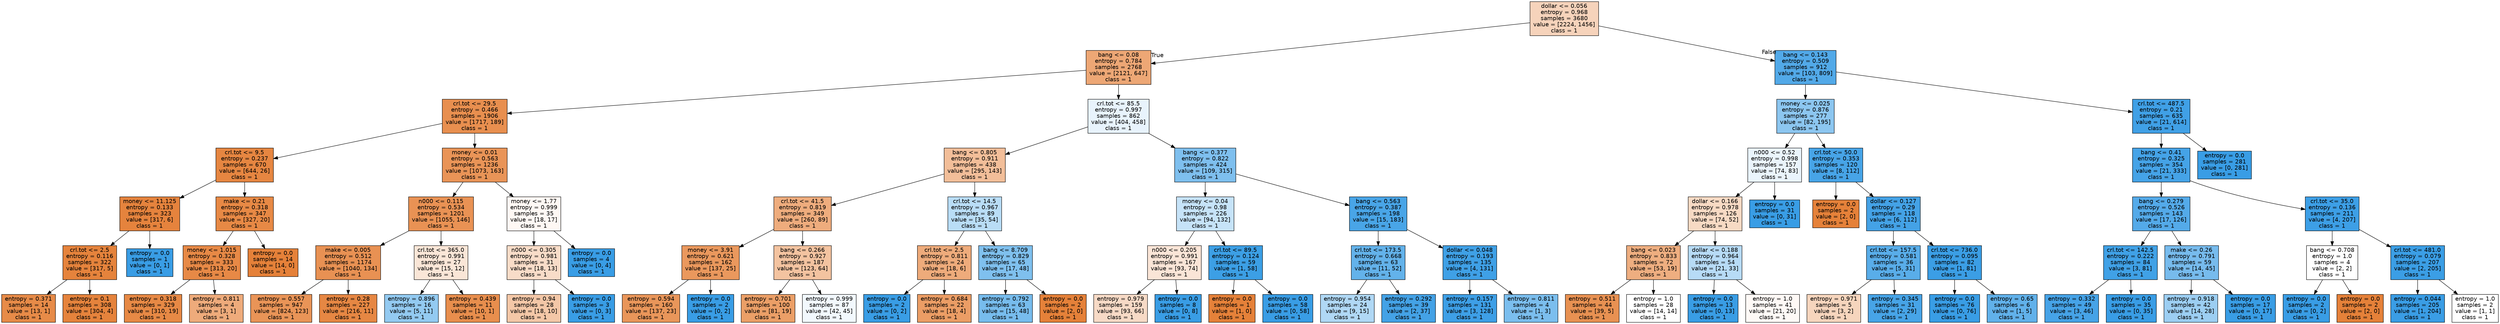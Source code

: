 digraph Tree {
node [shape=box, style="filled", color="black", fontname="helvetica"] ;
edge [fontname="helvetica"] ;
0 [label="dollar <= 0.056\nentropy = 0.968\nsamples = 3680\nvalue = [2224, 1456]\nclass = 1", fillcolor="#f6d3bb"] ;
1 [label="bang <= 0.08\nentropy = 0.784\nsamples = 2768\nvalue = [2121, 647]\nclass = 1", fillcolor="#eda775"] ;
0 -> 1 [labeldistance=2.5, labelangle=45, headlabel="True"] ;
2 [label="crl.tot <= 29.5\nentropy = 0.466\nsamples = 1906\nvalue = [1717, 189]\nclass = 1", fillcolor="#e88f4f"] ;
1 -> 2 ;
3 [label="crl.tot <= 9.5\nentropy = 0.237\nsamples = 670\nvalue = [644, 26]\nclass = 1", fillcolor="#e68641"] ;
2 -> 3 ;
4 [label="money <= 11.125\nentropy = 0.133\nsamples = 323\nvalue = [317, 6]\nclass = 1", fillcolor="#e5833d"] ;
3 -> 4 ;
5 [label="crl.tot <= 2.5\nentropy = 0.116\nsamples = 322\nvalue = [317, 5]\nclass = 1", fillcolor="#e5833c"] ;
4 -> 5 ;
6 [label="entropy = 0.371\nsamples = 14\nvalue = [13, 1]\nclass = 1", fillcolor="#e78b48"] ;
5 -> 6 ;
7 [label="entropy = 0.1\nsamples = 308\nvalue = [304, 4]\nclass = 1", fillcolor="#e5833c"] ;
5 -> 7 ;
8 [label="entropy = 0.0\nsamples = 1\nvalue = [0, 1]\nclass = 1", fillcolor="#399de5"] ;
4 -> 8 ;
9 [label="make <= 0.21\nentropy = 0.318\nsamples = 347\nvalue = [327, 20]\nclass = 1", fillcolor="#e78945"] ;
3 -> 9 ;
10 [label="money <= 1.015\nentropy = 0.328\nsamples = 333\nvalue = [313, 20]\nclass = 1", fillcolor="#e78946"] ;
9 -> 10 ;
11 [label="entropy = 0.318\nsamples = 329\nvalue = [310, 19]\nclass = 1", fillcolor="#e78945"] ;
10 -> 11 ;
12 [label="entropy = 0.811\nsamples = 4\nvalue = [3, 1]\nclass = 1", fillcolor="#eeab7b"] ;
10 -> 12 ;
13 [label="entropy = 0.0\nsamples = 14\nvalue = [14, 0]\nclass = 1", fillcolor="#e58139"] ;
9 -> 13 ;
14 [label="money <= 0.01\nentropy = 0.563\nsamples = 1236\nvalue = [1073, 163]\nclass = 1", fillcolor="#e99457"] ;
2 -> 14 ;
15 [label="n000 <= 0.115\nentropy = 0.534\nsamples = 1201\nvalue = [1055, 146]\nclass = 1", fillcolor="#e99254"] ;
14 -> 15 ;
16 [label="make <= 0.005\nentropy = 0.512\nsamples = 1174\nvalue = [1040, 134]\nclass = 1", fillcolor="#e89153"] ;
15 -> 16 ;
17 [label="entropy = 0.557\nsamples = 947\nvalue = [824, 123]\nclass = 1", fillcolor="#e99457"] ;
16 -> 17 ;
18 [label="entropy = 0.28\nsamples = 227\nvalue = [216, 11]\nclass = 1", fillcolor="#e68743"] ;
16 -> 18 ;
19 [label="crl.tot <= 365.0\nentropy = 0.991\nsamples = 27\nvalue = [15, 12]\nclass = 1", fillcolor="#fae6d7"] ;
15 -> 19 ;
20 [label="entropy = 0.896\nsamples = 16\nvalue = [5, 11]\nclass = 1", fillcolor="#93caf1"] ;
19 -> 20 ;
21 [label="entropy = 0.439\nsamples = 11\nvalue = [10, 1]\nclass = 1", fillcolor="#e88e4d"] ;
19 -> 21 ;
22 [label="money <= 1.77\nentropy = 0.999\nsamples = 35\nvalue = [18, 17]\nclass = 1", fillcolor="#fef8f4"] ;
14 -> 22 ;
23 [label="n000 <= 0.305\nentropy = 0.981\nsamples = 31\nvalue = [18, 13]\nclass = 1", fillcolor="#f8dcc8"] ;
22 -> 23 ;
24 [label="entropy = 0.94\nsamples = 28\nvalue = [18, 10]\nclass = 1", fillcolor="#f3c7a7"] ;
23 -> 24 ;
25 [label="entropy = 0.0\nsamples = 3\nvalue = [0, 3]\nclass = 1", fillcolor="#399de5"] ;
23 -> 25 ;
26 [label="entropy = 0.0\nsamples = 4\nvalue = [0, 4]\nclass = 1", fillcolor="#399de5"] ;
22 -> 26 ;
27 [label="crl.tot <= 85.5\nentropy = 0.997\nsamples = 862\nvalue = [404, 458]\nclass = 1", fillcolor="#e8f3fc"] ;
1 -> 27 ;
28 [label="bang <= 0.805\nentropy = 0.911\nsamples = 438\nvalue = [295, 143]\nclass = 1", fillcolor="#f2be99"] ;
27 -> 28 ;
29 [label="crl.tot <= 41.5\nentropy = 0.819\nsamples = 349\nvalue = [260, 89]\nclass = 1", fillcolor="#eeac7d"] ;
28 -> 29 ;
30 [label="money <= 3.91\nentropy = 0.621\nsamples = 162\nvalue = [137, 25]\nclass = 1", fillcolor="#ea985d"] ;
29 -> 30 ;
31 [label="entropy = 0.594\nsamples = 160\nvalue = [137, 23]\nclass = 1", fillcolor="#e9965a"] ;
30 -> 31 ;
32 [label="entropy = 0.0\nsamples = 2\nvalue = [0, 2]\nclass = 1", fillcolor="#399de5"] ;
30 -> 32 ;
33 [label="bang <= 0.266\nentropy = 0.927\nsamples = 187\nvalue = [123, 64]\nclass = 1", fillcolor="#f3c3a0"] ;
29 -> 33 ;
34 [label="entropy = 0.701\nsamples = 100\nvalue = [81, 19]\nclass = 1", fillcolor="#eb9f67"] ;
33 -> 34 ;
35 [label="entropy = 0.999\nsamples = 87\nvalue = [42, 45]\nclass = 1", fillcolor="#f2f8fd"] ;
33 -> 35 ;
36 [label="crl.tot <= 14.5\nentropy = 0.967\nsamples = 89\nvalue = [35, 54]\nclass = 1", fillcolor="#b9ddf6"] ;
28 -> 36 ;
37 [label="crl.tot <= 2.5\nentropy = 0.811\nsamples = 24\nvalue = [18, 6]\nclass = 1", fillcolor="#eeab7b"] ;
36 -> 37 ;
38 [label="entropy = 0.0\nsamples = 2\nvalue = [0, 2]\nclass = 1", fillcolor="#399de5"] ;
37 -> 38 ;
39 [label="entropy = 0.684\nsamples = 22\nvalue = [18, 4]\nclass = 1", fillcolor="#eb9d65"] ;
37 -> 39 ;
40 [label="bang <= 8.709\nentropy = 0.829\nsamples = 65\nvalue = [17, 48]\nclass = 1", fillcolor="#7fc0ee"] ;
36 -> 40 ;
41 [label="entropy = 0.792\nsamples = 63\nvalue = [15, 48]\nclass = 1", fillcolor="#77bced"] ;
40 -> 41 ;
42 [label="entropy = 0.0\nsamples = 2\nvalue = [2, 0]\nclass = 1", fillcolor="#e58139"] ;
40 -> 42 ;
43 [label="bang <= 0.377\nentropy = 0.822\nsamples = 424\nvalue = [109, 315]\nclass = 1", fillcolor="#7ebfee"] ;
27 -> 43 ;
44 [label="money <= 0.04\nentropy = 0.98\nsamples = 226\nvalue = [94, 132]\nclass = 1", fillcolor="#c6e3f8"] ;
43 -> 44 ;
45 [label="n000 <= 0.205\nentropy = 0.991\nsamples = 167\nvalue = [93, 74]\nclass = 1", fillcolor="#fae5d7"] ;
44 -> 45 ;
46 [label="entropy = 0.979\nsamples = 159\nvalue = [93, 66]\nclass = 1", fillcolor="#f7dac6"] ;
45 -> 46 ;
47 [label="entropy = 0.0\nsamples = 8\nvalue = [0, 8]\nclass = 1", fillcolor="#399de5"] ;
45 -> 47 ;
48 [label="crl.tot <= 89.5\nentropy = 0.124\nsamples = 59\nvalue = [1, 58]\nclass = 1", fillcolor="#3c9fe5"] ;
44 -> 48 ;
49 [label="entropy = 0.0\nsamples = 1\nvalue = [1, 0]\nclass = 1", fillcolor="#e58139"] ;
48 -> 49 ;
50 [label="entropy = 0.0\nsamples = 58\nvalue = [0, 58]\nclass = 1", fillcolor="#399de5"] ;
48 -> 50 ;
51 [label="bang <= 0.563\nentropy = 0.387\nsamples = 198\nvalue = [15, 183]\nclass = 1", fillcolor="#49a5e7"] ;
43 -> 51 ;
52 [label="crl.tot <= 173.5\nentropy = 0.668\nsamples = 63\nvalue = [11, 52]\nclass = 1", fillcolor="#63b2ea"] ;
51 -> 52 ;
53 [label="entropy = 0.954\nsamples = 24\nvalue = [9, 15]\nclass = 1", fillcolor="#b0d8f5"] ;
52 -> 53 ;
54 [label="entropy = 0.292\nsamples = 39\nvalue = [2, 37]\nclass = 1", fillcolor="#44a2e6"] ;
52 -> 54 ;
55 [label="dollar <= 0.048\nentropy = 0.193\nsamples = 135\nvalue = [4, 131]\nclass = 1", fillcolor="#3fa0e6"] ;
51 -> 55 ;
56 [label="entropy = 0.157\nsamples = 131\nvalue = [3, 128]\nclass = 1", fillcolor="#3e9fe6"] ;
55 -> 56 ;
57 [label="entropy = 0.811\nsamples = 4\nvalue = [1, 3]\nclass = 1", fillcolor="#7bbeee"] ;
55 -> 57 ;
58 [label="bang <= 0.143\nentropy = 0.509\nsamples = 912\nvalue = [103, 809]\nclass = 1", fillcolor="#52a9e8"] ;
0 -> 58 [labeldistance=2.5, labelangle=-45, headlabel="False"] ;
59 [label="money <= 0.025\nentropy = 0.876\nsamples = 277\nvalue = [82, 195]\nclass = 1", fillcolor="#8cc6f0"] ;
58 -> 59 ;
60 [label="n000 <= 0.52\nentropy = 0.998\nsamples = 157\nvalue = [74, 83]\nclass = 1", fillcolor="#eaf4fc"] ;
59 -> 60 ;
61 [label="dollar <= 0.166\nentropy = 0.978\nsamples = 126\nvalue = [74, 52]\nclass = 1", fillcolor="#f7dac4"] ;
60 -> 61 ;
62 [label="bang <= 0.023\nentropy = 0.833\nsamples = 72\nvalue = [53, 19]\nclass = 1", fillcolor="#eeae80"] ;
61 -> 62 ;
63 [label="entropy = 0.511\nsamples = 44\nvalue = [39, 5]\nclass = 1", fillcolor="#e89152"] ;
62 -> 63 ;
64 [label="entropy = 1.0\nsamples = 28\nvalue = [14, 14]\nclass = 1", fillcolor="#ffffff"] ;
62 -> 64 ;
65 [label="dollar <= 0.188\nentropy = 0.964\nsamples = 54\nvalue = [21, 33]\nclass = 1", fillcolor="#b7dbf6"] ;
61 -> 65 ;
66 [label="entropy = 0.0\nsamples = 13\nvalue = [0, 13]\nclass = 1", fillcolor="#399de5"] ;
65 -> 66 ;
67 [label="entropy = 1.0\nsamples = 41\nvalue = [21, 20]\nclass = 1", fillcolor="#fef9f6"] ;
65 -> 67 ;
68 [label="entropy = 0.0\nsamples = 31\nvalue = [0, 31]\nclass = 1", fillcolor="#399de5"] ;
60 -> 68 ;
69 [label="crl.tot <= 50.0\nentropy = 0.353\nsamples = 120\nvalue = [8, 112]\nclass = 1", fillcolor="#47a4e7"] ;
59 -> 69 ;
70 [label="entropy = 0.0\nsamples = 2\nvalue = [2, 0]\nclass = 1", fillcolor="#e58139"] ;
69 -> 70 ;
71 [label="dollar <= 0.127\nentropy = 0.29\nsamples = 118\nvalue = [6, 112]\nclass = 1", fillcolor="#44a2e6"] ;
69 -> 71 ;
72 [label="crl.tot <= 157.5\nentropy = 0.581\nsamples = 36\nvalue = [5, 31]\nclass = 1", fillcolor="#59ade9"] ;
71 -> 72 ;
73 [label="entropy = 0.971\nsamples = 5\nvalue = [3, 2]\nclass = 1", fillcolor="#f6d5bd"] ;
72 -> 73 ;
74 [label="entropy = 0.345\nsamples = 31\nvalue = [2, 29]\nclass = 1", fillcolor="#47a4e7"] ;
72 -> 74 ;
75 [label="crl.tot <= 736.0\nentropy = 0.095\nsamples = 82\nvalue = [1, 81]\nclass = 1", fillcolor="#3b9ee5"] ;
71 -> 75 ;
76 [label="entropy = 0.0\nsamples = 76\nvalue = [0, 76]\nclass = 1", fillcolor="#399de5"] ;
75 -> 76 ;
77 [label="entropy = 0.65\nsamples = 6\nvalue = [1, 5]\nclass = 1", fillcolor="#61b1ea"] ;
75 -> 77 ;
78 [label="crl.tot <= 487.5\nentropy = 0.21\nsamples = 635\nvalue = [21, 614]\nclass = 1", fillcolor="#40a0e6"] ;
58 -> 78 ;
79 [label="bang <= 0.41\nentropy = 0.325\nsamples = 354\nvalue = [21, 333]\nclass = 1", fillcolor="#45a3e7"] ;
78 -> 79 ;
80 [label="bang <= 0.279\nentropy = 0.526\nsamples = 143\nvalue = [17, 126]\nclass = 1", fillcolor="#54aae9"] ;
79 -> 80 ;
81 [label="crl.tot <= 142.5\nentropy = 0.222\nsamples = 84\nvalue = [3, 81]\nclass = 1", fillcolor="#40a1e6"] ;
80 -> 81 ;
82 [label="entropy = 0.332\nsamples = 49\nvalue = [3, 46]\nclass = 1", fillcolor="#46a3e7"] ;
81 -> 82 ;
83 [label="entropy = 0.0\nsamples = 35\nvalue = [0, 35]\nclass = 1", fillcolor="#399de5"] ;
81 -> 83 ;
84 [label="make <= 0.26\nentropy = 0.791\nsamples = 59\nvalue = [14, 45]\nclass = 1", fillcolor="#77bbed"] ;
80 -> 84 ;
85 [label="entropy = 0.918\nsamples = 42\nvalue = [14, 28]\nclass = 1", fillcolor="#9ccef2"] ;
84 -> 85 ;
86 [label="entropy = 0.0\nsamples = 17\nvalue = [0, 17]\nclass = 1", fillcolor="#399de5"] ;
84 -> 86 ;
87 [label="crl.tot <= 35.0\nentropy = 0.136\nsamples = 211\nvalue = [4, 207]\nclass = 1", fillcolor="#3d9fe6"] ;
79 -> 87 ;
88 [label="bang <= 0.708\nentropy = 1.0\nsamples = 4\nvalue = [2, 2]\nclass = 1", fillcolor="#ffffff"] ;
87 -> 88 ;
89 [label="entropy = 0.0\nsamples = 2\nvalue = [0, 2]\nclass = 1", fillcolor="#399de5"] ;
88 -> 89 ;
90 [label="entropy = 0.0\nsamples = 2\nvalue = [2, 0]\nclass = 1", fillcolor="#e58139"] ;
88 -> 90 ;
91 [label="crl.tot <= 481.0\nentropy = 0.079\nsamples = 207\nvalue = [2, 205]\nclass = 1", fillcolor="#3b9ee5"] ;
87 -> 91 ;
92 [label="entropy = 0.044\nsamples = 205\nvalue = [1, 204]\nclass = 1", fillcolor="#3a9de5"] ;
91 -> 92 ;
93 [label="entropy = 1.0\nsamples = 2\nvalue = [1, 1]\nclass = 1", fillcolor="#ffffff"] ;
91 -> 93 ;
94 [label="entropy = 0.0\nsamples = 281\nvalue = [0, 281]\nclass = 1", fillcolor="#399de5"] ;
78 -> 94 ;
}